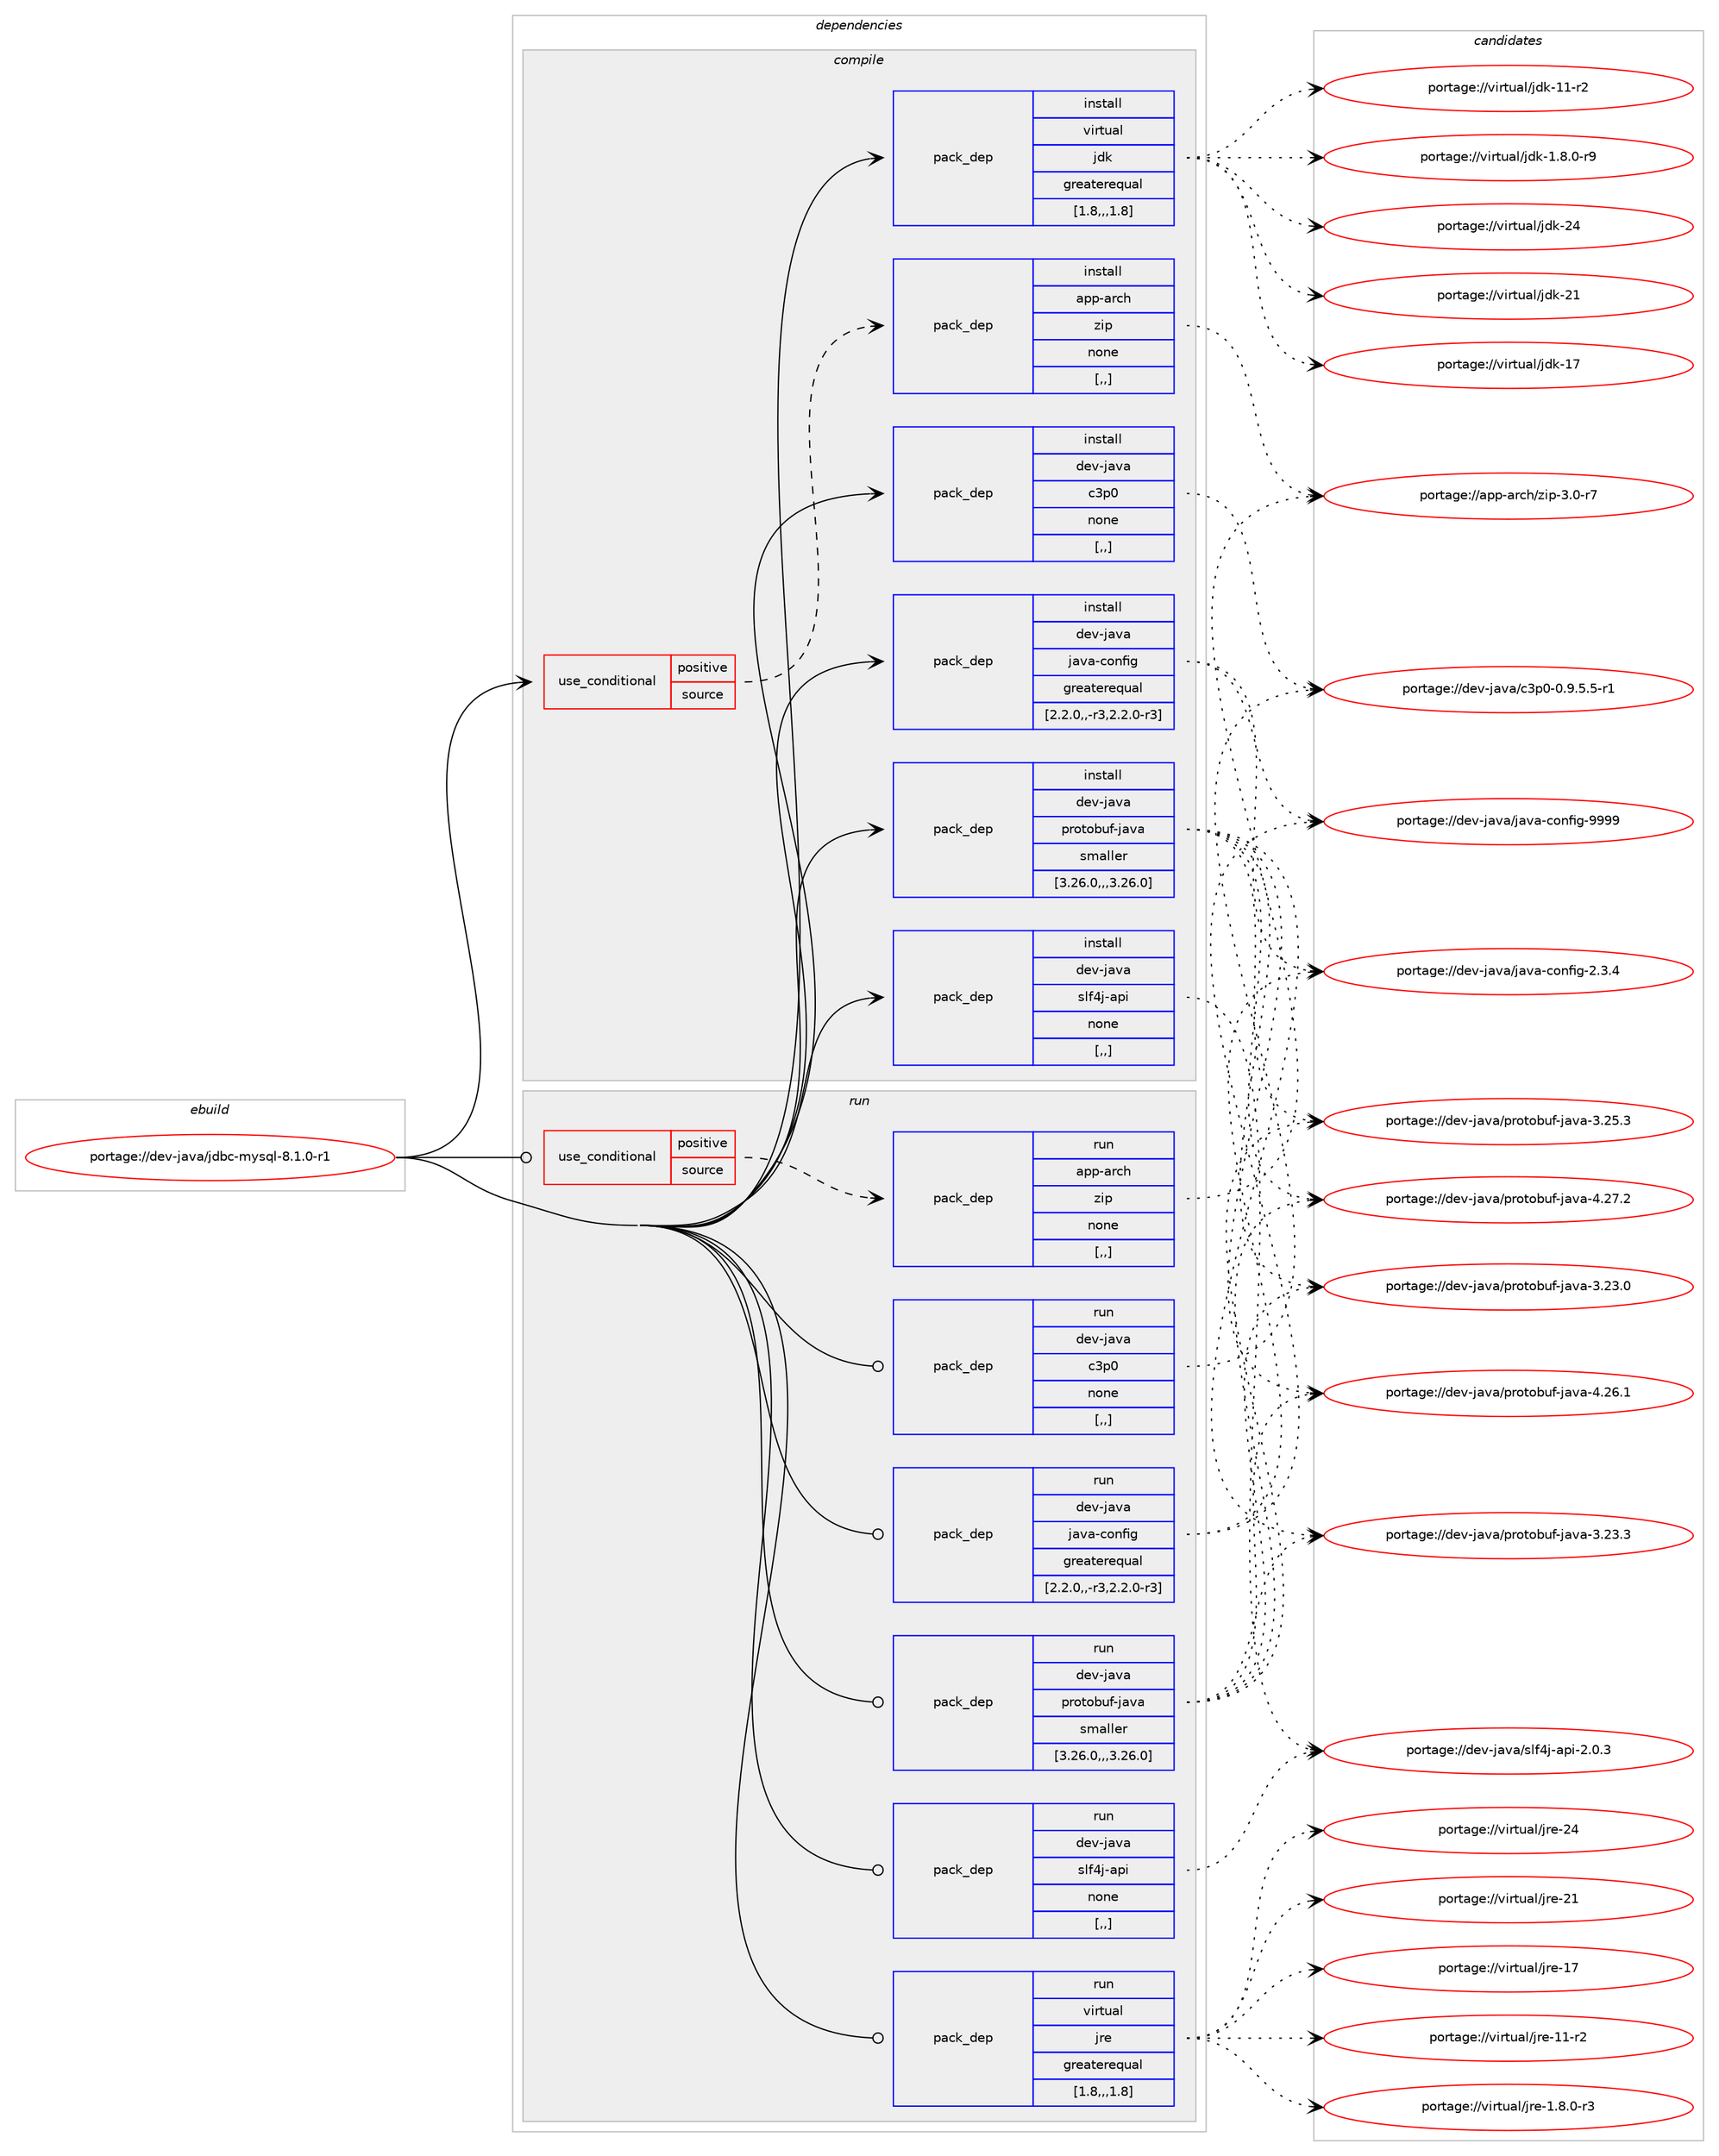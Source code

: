 digraph prolog {

# *************
# Graph options
# *************

newrank=true;
concentrate=true;
compound=true;
graph [rankdir=LR,fontname=Helvetica,fontsize=10,ranksep=1.5];#, ranksep=2.5, nodesep=0.2];
edge  [arrowhead=vee];
node  [fontname=Helvetica,fontsize=10];

# **********
# The ebuild
# **********

subgraph cluster_leftcol {
color=gray;
label=<<i>ebuild</i>>;
id [label="portage://dev-java/jdbc-mysql-8.1.0-r1", color=red, width=4, href="../dev-java/jdbc-mysql-8.1.0-r1.svg"];
}

# ****************
# The dependencies
# ****************

subgraph cluster_midcol {
color=gray;
label=<<i>dependencies</i>>;
subgraph cluster_compile {
fillcolor="#eeeeee";
style=filled;
label=<<i>compile</i>>;
subgraph cond21984 {
dependency95138 [label=<<TABLE BORDER="0" CELLBORDER="1" CELLSPACING="0" CELLPADDING="4"><TR><TD ROWSPAN="3" CELLPADDING="10">use_conditional</TD></TR><TR><TD>positive</TD></TR><TR><TD>source</TD></TR></TABLE>>, shape=none, color=red];
subgraph pack72099 {
dependency95139 [label=<<TABLE BORDER="0" CELLBORDER="1" CELLSPACING="0" CELLPADDING="4" WIDTH="220"><TR><TD ROWSPAN="6" CELLPADDING="30">pack_dep</TD></TR><TR><TD WIDTH="110">install</TD></TR><TR><TD>app-arch</TD></TR><TR><TD>zip</TD></TR><TR><TD>none</TD></TR><TR><TD>[,,]</TD></TR></TABLE>>, shape=none, color=blue];
}
dependency95138:e -> dependency95139:w [weight=20,style="dashed",arrowhead="vee"];
}
id:e -> dependency95138:w [weight=20,style="solid",arrowhead="vee"];
subgraph pack72100 {
dependency95140 [label=<<TABLE BORDER="0" CELLBORDER="1" CELLSPACING="0" CELLPADDING="4" WIDTH="220"><TR><TD ROWSPAN="6" CELLPADDING="30">pack_dep</TD></TR><TR><TD WIDTH="110">install</TD></TR><TR><TD>dev-java</TD></TR><TR><TD>c3p0</TD></TR><TR><TD>none</TD></TR><TR><TD>[,,]</TD></TR></TABLE>>, shape=none, color=blue];
}
id:e -> dependency95140:w [weight=20,style="solid",arrowhead="vee"];
subgraph pack72101 {
dependency95141 [label=<<TABLE BORDER="0" CELLBORDER="1" CELLSPACING="0" CELLPADDING="4" WIDTH="220"><TR><TD ROWSPAN="6" CELLPADDING="30">pack_dep</TD></TR><TR><TD WIDTH="110">install</TD></TR><TR><TD>dev-java</TD></TR><TR><TD>java-config</TD></TR><TR><TD>greaterequal</TD></TR><TR><TD>[2.2.0,,-r3,2.2.0-r3]</TD></TR></TABLE>>, shape=none, color=blue];
}
id:e -> dependency95141:w [weight=20,style="solid",arrowhead="vee"];
subgraph pack72102 {
dependency95142 [label=<<TABLE BORDER="0" CELLBORDER="1" CELLSPACING="0" CELLPADDING="4" WIDTH="220"><TR><TD ROWSPAN="6" CELLPADDING="30">pack_dep</TD></TR><TR><TD WIDTH="110">install</TD></TR><TR><TD>dev-java</TD></TR><TR><TD>protobuf-java</TD></TR><TR><TD>smaller</TD></TR><TR><TD>[3.26.0,,,3.26.0]</TD></TR></TABLE>>, shape=none, color=blue];
}
id:e -> dependency95142:w [weight=20,style="solid",arrowhead="vee"];
subgraph pack72103 {
dependency95143 [label=<<TABLE BORDER="0" CELLBORDER="1" CELLSPACING="0" CELLPADDING="4" WIDTH="220"><TR><TD ROWSPAN="6" CELLPADDING="30">pack_dep</TD></TR><TR><TD WIDTH="110">install</TD></TR><TR><TD>dev-java</TD></TR><TR><TD>slf4j-api</TD></TR><TR><TD>none</TD></TR><TR><TD>[,,]</TD></TR></TABLE>>, shape=none, color=blue];
}
id:e -> dependency95143:w [weight=20,style="solid",arrowhead="vee"];
subgraph pack72104 {
dependency95144 [label=<<TABLE BORDER="0" CELLBORDER="1" CELLSPACING="0" CELLPADDING="4" WIDTH="220"><TR><TD ROWSPAN="6" CELLPADDING="30">pack_dep</TD></TR><TR><TD WIDTH="110">install</TD></TR><TR><TD>virtual</TD></TR><TR><TD>jdk</TD></TR><TR><TD>greaterequal</TD></TR><TR><TD>[1.8,,,1.8]</TD></TR></TABLE>>, shape=none, color=blue];
}
id:e -> dependency95144:w [weight=20,style="solid",arrowhead="vee"];
}
subgraph cluster_compileandrun {
fillcolor="#eeeeee";
style=filled;
label=<<i>compile and run</i>>;
}
subgraph cluster_run {
fillcolor="#eeeeee";
style=filled;
label=<<i>run</i>>;
subgraph cond21985 {
dependency95145 [label=<<TABLE BORDER="0" CELLBORDER="1" CELLSPACING="0" CELLPADDING="4"><TR><TD ROWSPAN="3" CELLPADDING="10">use_conditional</TD></TR><TR><TD>positive</TD></TR><TR><TD>source</TD></TR></TABLE>>, shape=none, color=red];
subgraph pack72105 {
dependency95146 [label=<<TABLE BORDER="0" CELLBORDER="1" CELLSPACING="0" CELLPADDING="4" WIDTH="220"><TR><TD ROWSPAN="6" CELLPADDING="30">pack_dep</TD></TR><TR><TD WIDTH="110">run</TD></TR><TR><TD>app-arch</TD></TR><TR><TD>zip</TD></TR><TR><TD>none</TD></TR><TR><TD>[,,]</TD></TR></TABLE>>, shape=none, color=blue];
}
dependency95145:e -> dependency95146:w [weight=20,style="dashed",arrowhead="vee"];
}
id:e -> dependency95145:w [weight=20,style="solid",arrowhead="odot"];
subgraph pack72106 {
dependency95147 [label=<<TABLE BORDER="0" CELLBORDER="1" CELLSPACING="0" CELLPADDING="4" WIDTH="220"><TR><TD ROWSPAN="6" CELLPADDING="30">pack_dep</TD></TR><TR><TD WIDTH="110">run</TD></TR><TR><TD>dev-java</TD></TR><TR><TD>c3p0</TD></TR><TR><TD>none</TD></TR><TR><TD>[,,]</TD></TR></TABLE>>, shape=none, color=blue];
}
id:e -> dependency95147:w [weight=20,style="solid",arrowhead="odot"];
subgraph pack72107 {
dependency95148 [label=<<TABLE BORDER="0" CELLBORDER="1" CELLSPACING="0" CELLPADDING="4" WIDTH="220"><TR><TD ROWSPAN="6" CELLPADDING="30">pack_dep</TD></TR><TR><TD WIDTH="110">run</TD></TR><TR><TD>dev-java</TD></TR><TR><TD>java-config</TD></TR><TR><TD>greaterequal</TD></TR><TR><TD>[2.2.0,,-r3,2.2.0-r3]</TD></TR></TABLE>>, shape=none, color=blue];
}
id:e -> dependency95148:w [weight=20,style="solid",arrowhead="odot"];
subgraph pack72108 {
dependency95149 [label=<<TABLE BORDER="0" CELLBORDER="1" CELLSPACING="0" CELLPADDING="4" WIDTH="220"><TR><TD ROWSPAN="6" CELLPADDING="30">pack_dep</TD></TR><TR><TD WIDTH="110">run</TD></TR><TR><TD>dev-java</TD></TR><TR><TD>protobuf-java</TD></TR><TR><TD>smaller</TD></TR><TR><TD>[3.26.0,,,3.26.0]</TD></TR></TABLE>>, shape=none, color=blue];
}
id:e -> dependency95149:w [weight=20,style="solid",arrowhead="odot"];
subgraph pack72109 {
dependency95150 [label=<<TABLE BORDER="0" CELLBORDER="1" CELLSPACING="0" CELLPADDING="4" WIDTH="220"><TR><TD ROWSPAN="6" CELLPADDING="30">pack_dep</TD></TR><TR><TD WIDTH="110">run</TD></TR><TR><TD>dev-java</TD></TR><TR><TD>slf4j-api</TD></TR><TR><TD>none</TD></TR><TR><TD>[,,]</TD></TR></TABLE>>, shape=none, color=blue];
}
id:e -> dependency95150:w [weight=20,style="solid",arrowhead="odot"];
subgraph pack72110 {
dependency95151 [label=<<TABLE BORDER="0" CELLBORDER="1" CELLSPACING="0" CELLPADDING="4" WIDTH="220"><TR><TD ROWSPAN="6" CELLPADDING="30">pack_dep</TD></TR><TR><TD WIDTH="110">run</TD></TR><TR><TD>virtual</TD></TR><TR><TD>jre</TD></TR><TR><TD>greaterequal</TD></TR><TR><TD>[1.8,,,1.8]</TD></TR></TABLE>>, shape=none, color=blue];
}
id:e -> dependency95151:w [weight=20,style="solid",arrowhead="odot"];
}
}

# **************
# The candidates
# **************

subgraph cluster_choices {
rank=same;
color=gray;
label=<<i>candidates</i>>;

subgraph choice72099 {
color=black;
nodesep=1;
choice9711211245971149910447122105112455146484511455 [label="portage://app-arch/zip-3.0-r7", color=red, width=4,href="../app-arch/zip-3.0-r7.svg"];
dependency95139:e -> choice9711211245971149910447122105112455146484511455:w [style=dotted,weight="100"];
}
subgraph choice72100 {
color=black;
nodesep=1;
choice1001011184510697118974799511124845484657465346534511449 [label="portage://dev-java/c3p0-0.9.5.5-r1", color=red, width=4,href="../dev-java/c3p0-0.9.5.5-r1.svg"];
dependency95140:e -> choice1001011184510697118974799511124845484657465346534511449:w [style=dotted,weight="100"];
}
subgraph choice72101 {
color=black;
nodesep=1;
choice10010111845106971189747106971189745991111101021051034557575757 [label="portage://dev-java/java-config-9999", color=red, width=4,href="../dev-java/java-config-9999.svg"];
choice1001011184510697118974710697118974599111110102105103455046514652 [label="portage://dev-java/java-config-2.3.4", color=red, width=4,href="../dev-java/java-config-2.3.4.svg"];
dependency95141:e -> choice10010111845106971189747106971189745991111101021051034557575757:w [style=dotted,weight="100"];
dependency95141:e -> choice1001011184510697118974710697118974599111110102105103455046514652:w [style=dotted,weight="100"];
}
subgraph choice72102 {
color=black;
nodesep=1;
choice100101118451069711897471121141111161119811710245106971189745524650554650 [label="portage://dev-java/protobuf-java-4.27.2", color=red, width=4,href="../dev-java/protobuf-java-4.27.2.svg"];
choice100101118451069711897471121141111161119811710245106971189745524650544649 [label="portage://dev-java/protobuf-java-4.26.1", color=red, width=4,href="../dev-java/protobuf-java-4.26.1.svg"];
choice100101118451069711897471121141111161119811710245106971189745514650534651 [label="portage://dev-java/protobuf-java-3.25.3", color=red, width=4,href="../dev-java/protobuf-java-3.25.3.svg"];
choice100101118451069711897471121141111161119811710245106971189745514650514651 [label="portage://dev-java/protobuf-java-3.23.3", color=red, width=4,href="../dev-java/protobuf-java-3.23.3.svg"];
choice100101118451069711897471121141111161119811710245106971189745514650514648 [label="portage://dev-java/protobuf-java-3.23.0", color=red, width=4,href="../dev-java/protobuf-java-3.23.0.svg"];
dependency95142:e -> choice100101118451069711897471121141111161119811710245106971189745524650554650:w [style=dotted,weight="100"];
dependency95142:e -> choice100101118451069711897471121141111161119811710245106971189745524650544649:w [style=dotted,weight="100"];
dependency95142:e -> choice100101118451069711897471121141111161119811710245106971189745514650534651:w [style=dotted,weight="100"];
dependency95142:e -> choice100101118451069711897471121141111161119811710245106971189745514650514651:w [style=dotted,weight="100"];
dependency95142:e -> choice100101118451069711897471121141111161119811710245106971189745514650514648:w [style=dotted,weight="100"];
}
subgraph choice72103 {
color=black;
nodesep=1;
choice10010111845106971189747115108102521064597112105455046484651 [label="portage://dev-java/slf4j-api-2.0.3", color=red, width=4,href="../dev-java/slf4j-api-2.0.3.svg"];
dependency95143:e -> choice10010111845106971189747115108102521064597112105455046484651:w [style=dotted,weight="100"];
}
subgraph choice72104 {
color=black;
nodesep=1;
choice1181051141161179710847106100107455052 [label="portage://virtual/jdk-24", color=red, width=4,href="../virtual/jdk-24.svg"];
choice1181051141161179710847106100107455049 [label="portage://virtual/jdk-21", color=red, width=4,href="../virtual/jdk-21.svg"];
choice1181051141161179710847106100107454955 [label="portage://virtual/jdk-17", color=red, width=4,href="../virtual/jdk-17.svg"];
choice11810511411611797108471061001074549494511450 [label="portage://virtual/jdk-11-r2", color=red, width=4,href="../virtual/jdk-11-r2.svg"];
choice11810511411611797108471061001074549465646484511457 [label="portage://virtual/jdk-1.8.0-r9", color=red, width=4,href="../virtual/jdk-1.8.0-r9.svg"];
dependency95144:e -> choice1181051141161179710847106100107455052:w [style=dotted,weight="100"];
dependency95144:e -> choice1181051141161179710847106100107455049:w [style=dotted,weight="100"];
dependency95144:e -> choice1181051141161179710847106100107454955:w [style=dotted,weight="100"];
dependency95144:e -> choice11810511411611797108471061001074549494511450:w [style=dotted,weight="100"];
dependency95144:e -> choice11810511411611797108471061001074549465646484511457:w [style=dotted,weight="100"];
}
subgraph choice72105 {
color=black;
nodesep=1;
choice9711211245971149910447122105112455146484511455 [label="portage://app-arch/zip-3.0-r7", color=red, width=4,href="../app-arch/zip-3.0-r7.svg"];
dependency95146:e -> choice9711211245971149910447122105112455146484511455:w [style=dotted,weight="100"];
}
subgraph choice72106 {
color=black;
nodesep=1;
choice1001011184510697118974799511124845484657465346534511449 [label="portage://dev-java/c3p0-0.9.5.5-r1", color=red, width=4,href="../dev-java/c3p0-0.9.5.5-r1.svg"];
dependency95147:e -> choice1001011184510697118974799511124845484657465346534511449:w [style=dotted,weight="100"];
}
subgraph choice72107 {
color=black;
nodesep=1;
choice10010111845106971189747106971189745991111101021051034557575757 [label="portage://dev-java/java-config-9999", color=red, width=4,href="../dev-java/java-config-9999.svg"];
choice1001011184510697118974710697118974599111110102105103455046514652 [label="portage://dev-java/java-config-2.3.4", color=red, width=4,href="../dev-java/java-config-2.3.4.svg"];
dependency95148:e -> choice10010111845106971189747106971189745991111101021051034557575757:w [style=dotted,weight="100"];
dependency95148:e -> choice1001011184510697118974710697118974599111110102105103455046514652:w [style=dotted,weight="100"];
}
subgraph choice72108 {
color=black;
nodesep=1;
choice100101118451069711897471121141111161119811710245106971189745524650554650 [label="portage://dev-java/protobuf-java-4.27.2", color=red, width=4,href="../dev-java/protobuf-java-4.27.2.svg"];
choice100101118451069711897471121141111161119811710245106971189745524650544649 [label="portage://dev-java/protobuf-java-4.26.1", color=red, width=4,href="../dev-java/protobuf-java-4.26.1.svg"];
choice100101118451069711897471121141111161119811710245106971189745514650534651 [label="portage://dev-java/protobuf-java-3.25.3", color=red, width=4,href="../dev-java/protobuf-java-3.25.3.svg"];
choice100101118451069711897471121141111161119811710245106971189745514650514651 [label="portage://dev-java/protobuf-java-3.23.3", color=red, width=4,href="../dev-java/protobuf-java-3.23.3.svg"];
choice100101118451069711897471121141111161119811710245106971189745514650514648 [label="portage://dev-java/protobuf-java-3.23.0", color=red, width=4,href="../dev-java/protobuf-java-3.23.0.svg"];
dependency95149:e -> choice100101118451069711897471121141111161119811710245106971189745524650554650:w [style=dotted,weight="100"];
dependency95149:e -> choice100101118451069711897471121141111161119811710245106971189745524650544649:w [style=dotted,weight="100"];
dependency95149:e -> choice100101118451069711897471121141111161119811710245106971189745514650534651:w [style=dotted,weight="100"];
dependency95149:e -> choice100101118451069711897471121141111161119811710245106971189745514650514651:w [style=dotted,weight="100"];
dependency95149:e -> choice100101118451069711897471121141111161119811710245106971189745514650514648:w [style=dotted,weight="100"];
}
subgraph choice72109 {
color=black;
nodesep=1;
choice10010111845106971189747115108102521064597112105455046484651 [label="portage://dev-java/slf4j-api-2.0.3", color=red, width=4,href="../dev-java/slf4j-api-2.0.3.svg"];
dependency95150:e -> choice10010111845106971189747115108102521064597112105455046484651:w [style=dotted,weight="100"];
}
subgraph choice72110 {
color=black;
nodesep=1;
choice1181051141161179710847106114101455052 [label="portage://virtual/jre-24", color=red, width=4,href="../virtual/jre-24.svg"];
choice1181051141161179710847106114101455049 [label="portage://virtual/jre-21", color=red, width=4,href="../virtual/jre-21.svg"];
choice1181051141161179710847106114101454955 [label="portage://virtual/jre-17", color=red, width=4,href="../virtual/jre-17.svg"];
choice11810511411611797108471061141014549494511450 [label="portage://virtual/jre-11-r2", color=red, width=4,href="../virtual/jre-11-r2.svg"];
choice11810511411611797108471061141014549465646484511451 [label="portage://virtual/jre-1.8.0-r3", color=red, width=4,href="../virtual/jre-1.8.0-r3.svg"];
dependency95151:e -> choice1181051141161179710847106114101455052:w [style=dotted,weight="100"];
dependency95151:e -> choice1181051141161179710847106114101455049:w [style=dotted,weight="100"];
dependency95151:e -> choice1181051141161179710847106114101454955:w [style=dotted,weight="100"];
dependency95151:e -> choice11810511411611797108471061141014549494511450:w [style=dotted,weight="100"];
dependency95151:e -> choice11810511411611797108471061141014549465646484511451:w [style=dotted,weight="100"];
}
}

}
